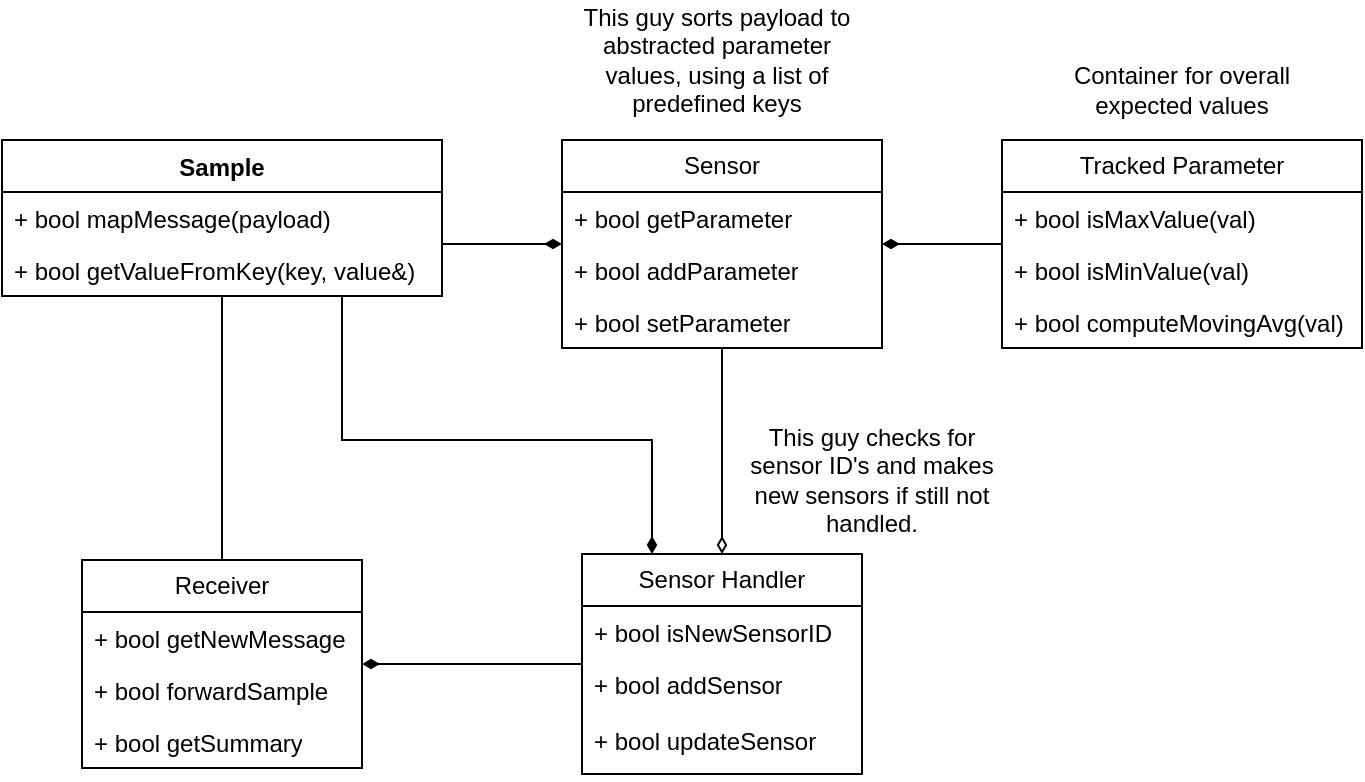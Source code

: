 <mxfile version="20.8.16" type="device" pages="2"><diagram name="Page-1" id="FzHSjrN2i70jc8_jfL7r"><mxGraphModel dx="1050" dy="621" grid="1" gridSize="10" guides="1" tooltips="1" connect="1" arrows="1" fold="1" page="1" pageScale="1" pageWidth="850" pageHeight="1100" math="0" shadow="0"><root><mxCell id="0"/><mxCell id="1" parent="0"/><mxCell id="BSkEsEaC3OsL61T-h0Zm-5" value="Receiver" style="swimlane;fontStyle=0;childLayout=stackLayout;horizontal=1;startSize=26;fillColor=none;horizontalStack=0;resizeParent=1;resizeParentMax=0;resizeLast=0;collapsible=1;marginBottom=0;whiteSpace=wrap;html=1;" parent="1" vertex="1"><mxGeometry x="125" y="340" width="140" height="104" as="geometry"/></mxCell><mxCell id="BSkEsEaC3OsL61T-h0Zm-6" value="&lt;div&gt;+ bool getNewMessage&lt;/div&gt;" style="text;strokeColor=none;fillColor=none;align=left;verticalAlign=top;spacingLeft=4;spacingRight=4;overflow=hidden;rotatable=0;points=[[0,0.5],[1,0.5]];portConstraint=eastwest;whiteSpace=wrap;html=1;" parent="BSkEsEaC3OsL61T-h0Zm-5" vertex="1"><mxGeometry y="26" width="140" height="26" as="geometry"/></mxCell><mxCell id="BSkEsEaC3OsL61T-h0Zm-25" value="+ bool forwardSample" style="text;strokeColor=none;fillColor=none;align=left;verticalAlign=top;spacingLeft=4;spacingRight=4;overflow=hidden;rotatable=0;points=[[0,0.5],[1,0.5]];portConstraint=eastwest;whiteSpace=wrap;html=1;" parent="BSkEsEaC3OsL61T-h0Zm-5" vertex="1"><mxGeometry y="52" width="140" height="26" as="geometry"/></mxCell><mxCell id="BSkEsEaC3OsL61T-h0Zm-8" value="+ bool getSummary" style="text;strokeColor=none;fillColor=none;align=left;verticalAlign=top;spacingLeft=4;spacingRight=4;overflow=hidden;rotatable=0;points=[[0,0.5],[1,0.5]];portConstraint=eastwest;whiteSpace=wrap;html=1;" parent="BSkEsEaC3OsL61T-h0Zm-5" vertex="1"><mxGeometry y="78" width="140" height="26" as="geometry"/></mxCell><mxCell id="BSkEsEaC3OsL61T-h0Zm-22" style="edgeStyle=orthogonalEdgeStyle;rounded=0;orthogonalLoop=1;jettySize=auto;html=1;entryX=0.5;entryY=0;entryDx=0;entryDy=0;endArrow=diamondThin;endFill=0;" parent="1" source="BSkEsEaC3OsL61T-h0Zm-9" target="BSkEsEaC3OsL61T-h0Zm-18" edge="1"><mxGeometry relative="1" as="geometry"/></mxCell><mxCell id="BSkEsEaC3OsL61T-h0Zm-9" value="Sensor" style="swimlane;fontStyle=0;childLayout=stackLayout;horizontal=1;startSize=26;fillColor=none;horizontalStack=0;resizeParent=1;resizeParentMax=0;resizeLast=0;collapsible=1;marginBottom=0;whiteSpace=wrap;html=1;" parent="1" vertex="1"><mxGeometry x="365" y="130" width="160" height="104" as="geometry"/></mxCell><mxCell id="BSkEsEaC3OsL61T-h0Zm-10" value="+ bool getParameter" style="text;strokeColor=none;fillColor=none;align=left;verticalAlign=top;spacingLeft=4;spacingRight=4;overflow=hidden;rotatable=0;points=[[0,0.5],[1,0.5]];portConstraint=eastwest;whiteSpace=wrap;html=1;" parent="BSkEsEaC3OsL61T-h0Zm-9" vertex="1"><mxGeometry y="26" width="160" height="26" as="geometry"/></mxCell><mxCell id="BSkEsEaC3OsL61T-h0Zm-12" value="&lt;div&gt;+ bool addParameter&lt;/div&gt;" style="text;strokeColor=none;fillColor=none;align=left;verticalAlign=top;spacingLeft=4;spacingRight=4;overflow=hidden;rotatable=0;points=[[0,0.5],[1,0.5]];portConstraint=eastwest;whiteSpace=wrap;html=1;" parent="BSkEsEaC3OsL61T-h0Zm-9" vertex="1"><mxGeometry y="52" width="160" height="26" as="geometry"/></mxCell><mxCell id="BSkEsEaC3OsL61T-h0Zm-11" value="+ bool setParameter" style="text;strokeColor=none;fillColor=none;align=left;verticalAlign=top;spacingLeft=4;spacingRight=4;overflow=hidden;rotatable=0;points=[[0,0.5],[1,0.5]];portConstraint=eastwest;whiteSpace=wrap;html=1;" parent="BSkEsEaC3OsL61T-h0Zm-9" vertex="1"><mxGeometry y="78" width="160" height="26" as="geometry"/></mxCell><mxCell id="BSkEsEaC3OsL61T-h0Zm-17" style="edgeStyle=orthogonalEdgeStyle;rounded=0;orthogonalLoop=1;jettySize=auto;html=1;endArrow=diamondThin;endFill=1;" parent="1" source="BSkEsEaC3OsL61T-h0Zm-13" target="BSkEsEaC3OsL61T-h0Zm-9" edge="1"><mxGeometry relative="1" as="geometry"/></mxCell><mxCell id="BSkEsEaC3OsL61T-h0Zm-13" value="Tracked Parameter" style="swimlane;fontStyle=0;childLayout=stackLayout;horizontal=1;startSize=26;fillColor=none;horizontalStack=0;resizeParent=1;resizeParentMax=0;resizeLast=0;collapsible=1;marginBottom=0;whiteSpace=wrap;html=1;" parent="1" vertex="1"><mxGeometry x="585" y="130" width="180" height="104" as="geometry"/></mxCell><mxCell id="BSkEsEaC3OsL61T-h0Zm-14" value="+ bool isMaxValue(val)" style="text;strokeColor=none;fillColor=none;align=left;verticalAlign=top;spacingLeft=4;spacingRight=4;overflow=hidden;rotatable=0;points=[[0,0.5],[1,0.5]];portConstraint=eastwest;whiteSpace=wrap;html=1;" parent="BSkEsEaC3OsL61T-h0Zm-13" vertex="1"><mxGeometry y="26" width="180" height="26" as="geometry"/></mxCell><mxCell id="BSkEsEaC3OsL61T-h0Zm-15" value="&lt;div&gt;+ bool isMinValue(val)&lt;/div&gt;" style="text;strokeColor=none;fillColor=none;align=left;verticalAlign=top;spacingLeft=4;spacingRight=4;overflow=hidden;rotatable=0;points=[[0,0.5],[1,0.5]];portConstraint=eastwest;whiteSpace=wrap;html=1;" parent="BSkEsEaC3OsL61T-h0Zm-13" vertex="1"><mxGeometry y="52" width="180" height="26" as="geometry"/></mxCell><mxCell id="BSkEsEaC3OsL61T-h0Zm-16" value="+ bool computeMovingAvg(val)" style="text;strokeColor=none;fillColor=none;align=left;verticalAlign=top;spacingLeft=4;spacingRight=4;overflow=hidden;rotatable=0;points=[[0,0.5],[1,0.5]];portConstraint=eastwest;whiteSpace=wrap;html=1;" parent="BSkEsEaC3OsL61T-h0Zm-13" vertex="1"><mxGeometry y="78" width="180" height="26" as="geometry"/></mxCell><mxCell id="BSkEsEaC3OsL61T-h0Zm-23" style="edgeStyle=orthogonalEdgeStyle;rounded=0;orthogonalLoop=1;jettySize=auto;html=1;endArrow=diamondThin;endFill=1;" parent="1" source="BSkEsEaC3OsL61T-h0Zm-18" target="BSkEsEaC3OsL61T-h0Zm-5" edge="1"><mxGeometry relative="1" as="geometry"/></mxCell><mxCell id="BSkEsEaC3OsL61T-h0Zm-18" value="Sensor Handler" style="swimlane;fontStyle=0;childLayout=stackLayout;horizontal=1;startSize=26;fillColor=none;horizontalStack=0;resizeParent=1;resizeParentMax=0;resizeLast=0;collapsible=1;marginBottom=0;whiteSpace=wrap;html=1;" parent="1" vertex="1"><mxGeometry x="375" y="337" width="140" height="110" as="geometry"><mxRectangle x="540" y="242" width="120" height="30" as="alternateBounds"/></mxGeometry></mxCell><mxCell id="BSkEsEaC3OsL61T-h0Zm-19" value="+ bool isNewSensorID" style="text;strokeColor=none;fillColor=none;align=left;verticalAlign=top;spacingLeft=4;spacingRight=4;overflow=hidden;rotatable=0;points=[[0,0.5],[1,0.5]];portConstraint=eastwest;whiteSpace=wrap;html=1;" parent="BSkEsEaC3OsL61T-h0Zm-18" vertex="1"><mxGeometry y="26" width="140" height="26" as="geometry"/></mxCell><mxCell id="BSkEsEaC3OsL61T-h0Zm-24" value="+ bool addSensor" style="text;strokeColor=none;fillColor=none;align=left;verticalAlign=top;spacingLeft=4;spacingRight=4;overflow=hidden;rotatable=0;points=[[0,0.5],[1,0.5]];portConstraint=eastwest;whiteSpace=wrap;html=1;" parent="BSkEsEaC3OsL61T-h0Zm-18" vertex="1"><mxGeometry y="52" width="140" height="28" as="geometry"/></mxCell><mxCell id="BSkEsEaC3OsL61T-h0Zm-20" value="+ bool updateSensor" style="text;strokeColor=none;fillColor=none;align=left;verticalAlign=top;spacingLeft=4;spacingRight=4;overflow=hidden;rotatable=0;points=[[0,0.5],[1,0.5]];portConstraint=eastwest;whiteSpace=wrap;html=1;" parent="BSkEsEaC3OsL61T-h0Zm-18" vertex="1"><mxGeometry y="80" width="140" height="30" as="geometry"/></mxCell><mxCell id="BSkEsEaC3OsL61T-h0Zm-26" value="This guy checks for sensor ID's and makes new sensors if still not handled." style="text;html=1;strokeColor=none;fillColor=none;align=center;verticalAlign=middle;whiteSpace=wrap;rounded=0;" parent="1" vertex="1"><mxGeometry x="455" y="270" width="130" height="60" as="geometry"/></mxCell><mxCell id="BSkEsEaC3OsL61T-h0Zm-27" value="This guy sorts payload to abstracted parameter values, using a list of predefined keys" style="text;html=1;strokeColor=none;fillColor=none;align=center;verticalAlign=middle;whiteSpace=wrap;rounded=0;" parent="1" vertex="1"><mxGeometry x="365" y="60" width="155" height="60" as="geometry"/></mxCell><mxCell id="BSkEsEaC3OsL61T-h0Zm-28" value="Container for overall expected values" style="text;html=1;strokeColor=none;fillColor=none;align=center;verticalAlign=middle;whiteSpace=wrap;rounded=0;" parent="1" vertex="1"><mxGeometry x="615" y="90" width="120" height="30" as="geometry"/></mxCell><mxCell id="-FI_xeVQtRRNUfvT6pVV-7" style="edgeStyle=orthogonalEdgeStyle;rounded=0;orthogonalLoop=1;jettySize=auto;html=1;endArrow=none;endFill=0;" parent="1" source="-FI_xeVQtRRNUfvT6pVV-1" target="BSkEsEaC3OsL61T-h0Zm-5" edge="1"><mxGeometry relative="1" as="geometry"><Array as="points"><mxPoint x="195" y="270"/><mxPoint x="195" y="270"/></Array></mxGeometry></mxCell><mxCell id="wTL1vUf7gk7caRRqT54K-2" style="edgeStyle=orthogonalEdgeStyle;rounded=0;orthogonalLoop=1;jettySize=auto;html=1;entryX=0.25;entryY=0;entryDx=0;entryDy=0;endArrow=diamondThin;endFill=1;" edge="1" parent="1" source="-FI_xeVQtRRNUfvT6pVV-1" target="BSkEsEaC3OsL61T-h0Zm-18"><mxGeometry relative="1" as="geometry"><mxPoint x="415" y="340" as="targetPoint"/><Array as="points"><mxPoint x="255" y="280"/><mxPoint x="410" y="280"/></Array></mxGeometry></mxCell><mxCell id="-FI_xeVQtRRNUfvT6pVV-1" value="Sample" style="swimlane;fontStyle=1;align=center;verticalAlign=top;childLayout=stackLayout;horizontal=1;startSize=26;horizontalStack=0;resizeParent=1;resizeParentMax=0;resizeLast=0;collapsible=1;marginBottom=0;whiteSpace=wrap;html=1;" parent="1" vertex="1"><mxGeometry x="85" y="130" width="220" height="78" as="geometry"/></mxCell><mxCell id="-FI_xeVQtRRNUfvT6pVV-2" value="+ bool mapMessage(payload)" style="text;strokeColor=none;fillColor=none;align=left;verticalAlign=top;spacingLeft=4;spacingRight=4;overflow=hidden;rotatable=0;points=[[0,0.5],[1,0.5]];portConstraint=eastwest;whiteSpace=wrap;html=1;" parent="-FI_xeVQtRRNUfvT6pVV-1" vertex="1"><mxGeometry y="26" width="220" height="26" as="geometry"/></mxCell><mxCell id="-FI_xeVQtRRNUfvT6pVV-9" value="+ bool getValueFromKey(key, value&amp;amp;)" style="text;strokeColor=none;fillColor=none;align=left;verticalAlign=top;spacingLeft=4;spacingRight=4;overflow=hidden;rotatable=0;points=[[0,0.5],[1,0.5]];portConstraint=eastwest;whiteSpace=wrap;html=1;" parent="-FI_xeVQtRRNUfvT6pVV-1" vertex="1"><mxGeometry y="52" width="220" height="26" as="geometry"/></mxCell><mxCell id="wTL1vUf7gk7caRRqT54K-1" style="edgeStyle=orthogonalEdgeStyle;rounded=0;orthogonalLoop=1;jettySize=auto;html=1;endArrow=diamondThin;endFill=1;" edge="1" parent="1" source="-FI_xeVQtRRNUfvT6pVV-2" target="BSkEsEaC3OsL61T-h0Zm-9"><mxGeometry relative="1" as="geometry"><Array as="points"><mxPoint x="325" y="182"/><mxPoint x="325" y="182"/></Array></mxGeometry></mxCell></root></mxGraphModel></diagram><diagram id="fPpz5gNlsOcdSKowqT27" name="Page-2"><mxGraphModel dx="1050" dy="558" grid="1" gridSize="10" guides="1" tooltips="1" connect="1" arrows="1" fold="1" page="1" pageScale="1" pageWidth="850" pageHeight="1100" math="0" shadow="0"><root><mxCell id="0"/><mxCell id="1" parent="0"/><mxCell id="UewpDrZXKUVsDSI9o53z-10" style="edgeStyle=orthogonalEdgeStyle;rounded=0;orthogonalLoop=1;jettySize=auto;html=1;entryX=0;entryY=0.5;entryDx=0;entryDy=0;" edge="1" parent="1" source="UewpDrZXKUVsDSI9o53z-1" target="UewpDrZXKUVsDSI9o53z-9"><mxGeometry relative="1" as="geometry"><Array as="points"><mxPoint x="450" y="125"/></Array></mxGeometry></mxCell><mxCell id="UewpDrZXKUVsDSI9o53z-1" value="Message key1: message value1,&amp;nbsp; Message key2: message value2,&amp;nbsp; Message key3: message value3,&amp;nbsp; " style="html=1;whiteSpace=wrap;" vertex="1" parent="1"><mxGeometry x="10" y="40" width="640" height="50" as="geometry"/></mxCell><mxCell id="UewpDrZXKUVsDSI9o53z-9" value="Message digested" style="swimlane;whiteSpace=wrap;html=1;" vertex="1" parent="1"><mxGeometry x="670" y="40" width="200" height="170" as="geometry"/></mxCell><mxCell id="UewpDrZXKUVsDSI9o53z-11" value="M Key1, M Val1" style="rounded=0;whiteSpace=wrap;html=1;" vertex="1" parent="UewpDrZXKUVsDSI9o53z-9"><mxGeometry y="20" width="200" height="50" as="geometry"/></mxCell><mxCell id="UewpDrZXKUVsDSI9o53z-12" value="M Key2, M Val2" style="rounded=0;whiteSpace=wrap;html=1;" vertex="1" parent="UewpDrZXKUVsDSI9o53z-9"><mxGeometry y="70" width="200" height="50" as="geometry"/></mxCell><mxCell id="UewpDrZXKUVsDSI9o53z-13" value="M Key3, M Val3" style="rounded=0;whiteSpace=wrap;html=1;" vertex="1" parent="UewpDrZXKUVsDSI9o53z-9"><mxGeometry y="120" width="200" height="50" as="geometry"/></mxCell></root></mxGraphModel></diagram></mxfile>